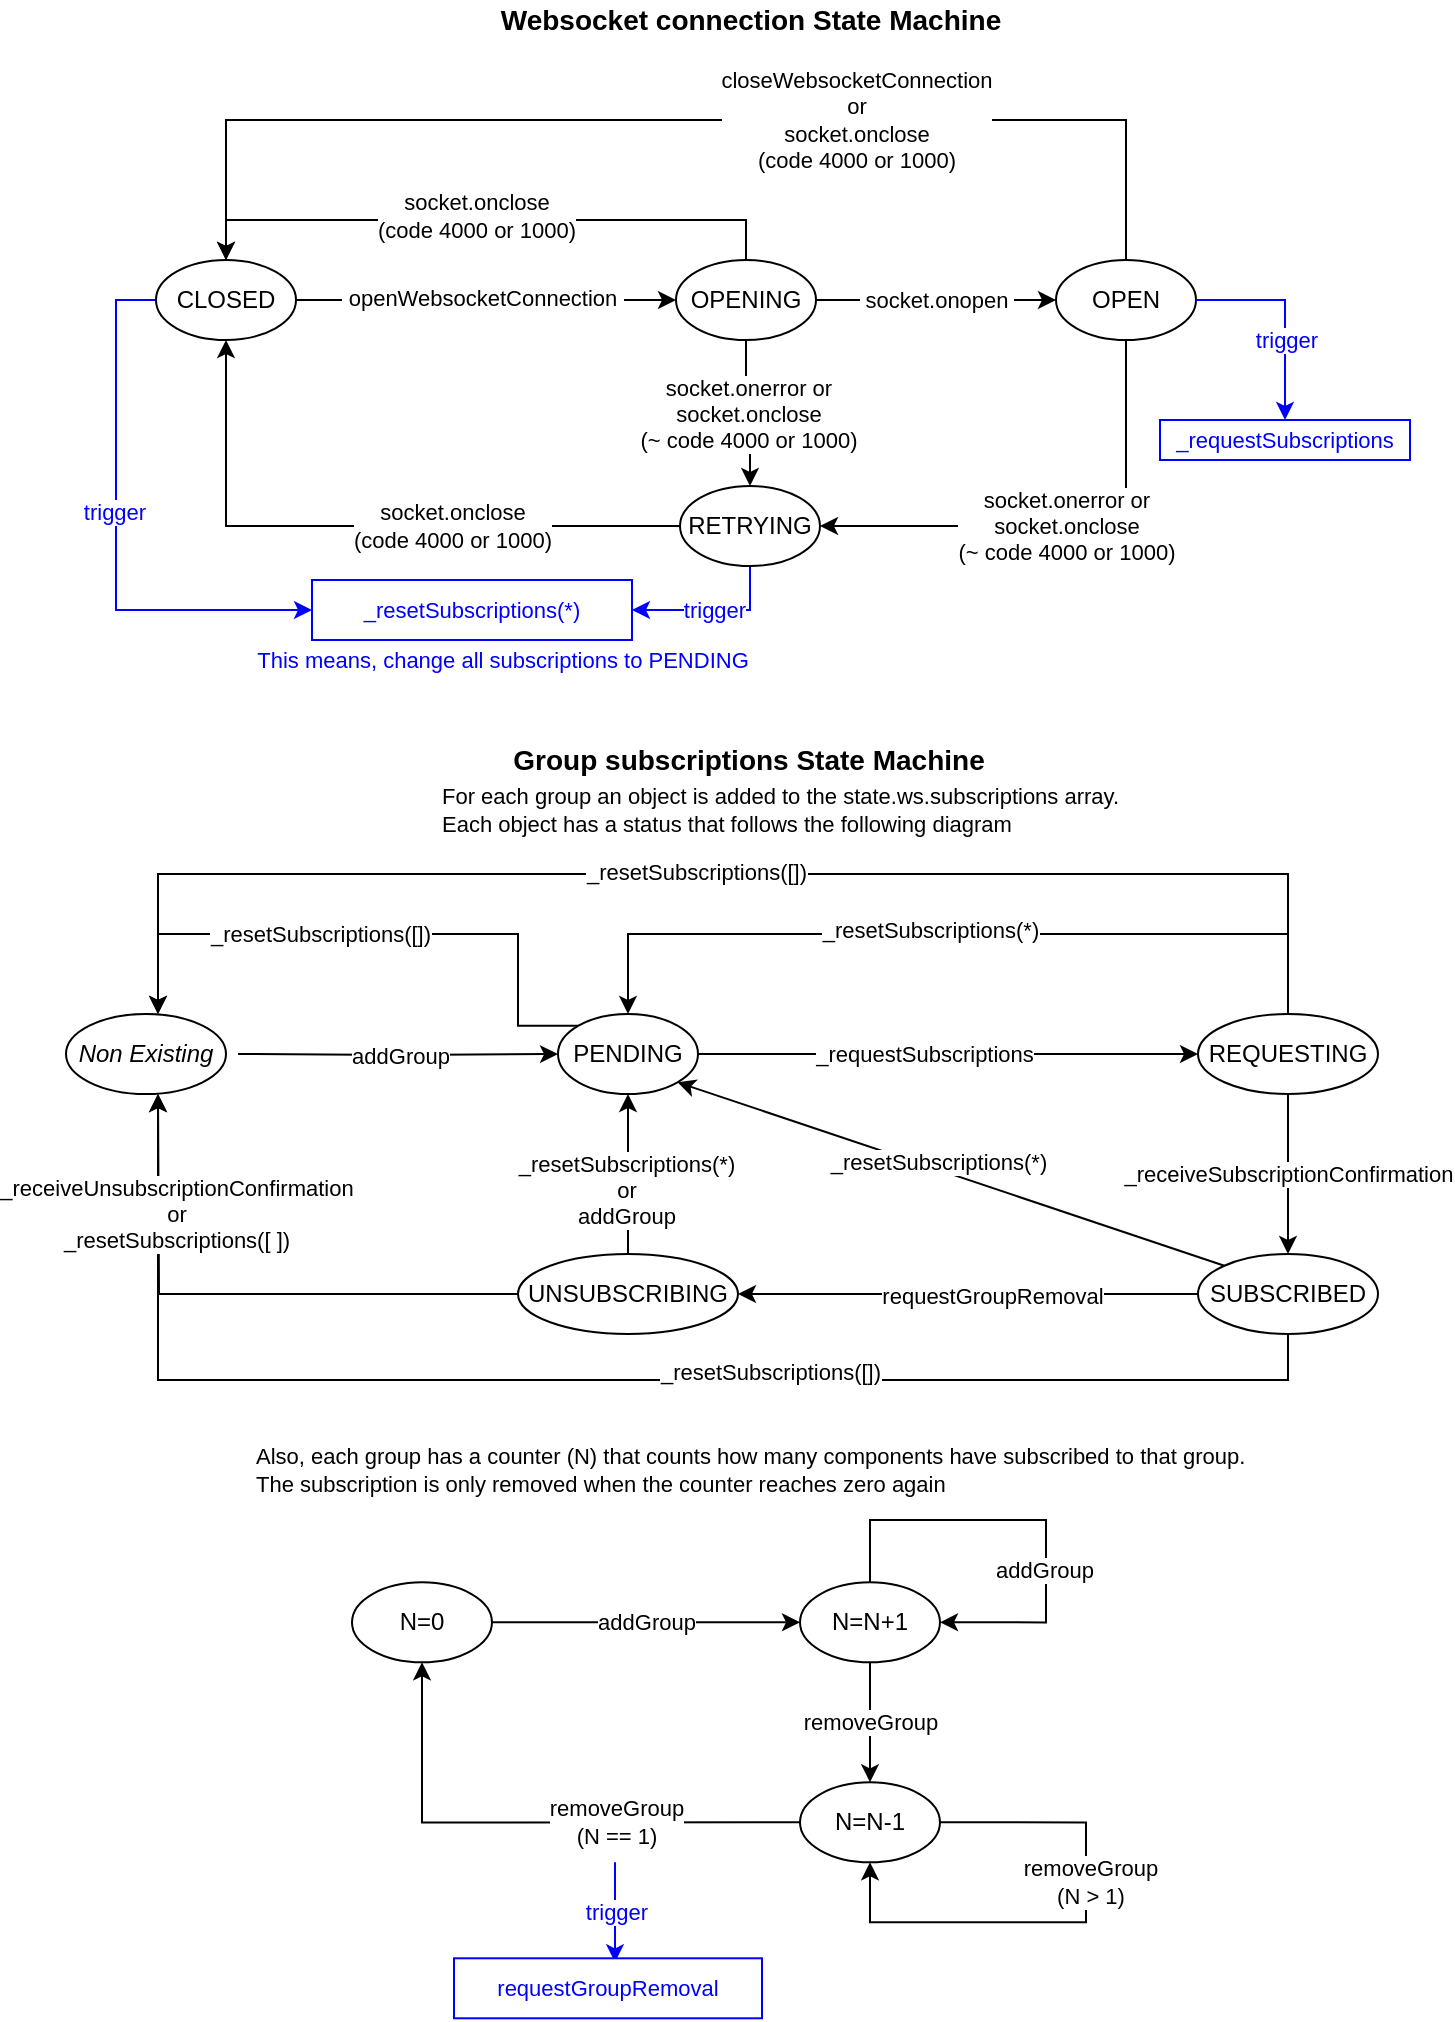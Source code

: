 <mxfile version="13.1.3">
    <diagram id="kEPYXezzI-eteoRro5Sk" name="Page-1">
        <mxGraphModel dx="2169" dy="1416" grid="1" gridSize="10" guides="1" tooltips="1" connect="1" arrows="1" fold="1" page="1" pageScale="1" pageWidth="850" pageHeight="1400" math="0" shadow="0">
            <root>
                <mxCell id="0"/>
                <mxCell id="1" parent="0"/>
                <mxCell id="5eSl7V-lfJAm6dB7IAey-51" style="edgeStyle=orthogonalEdgeStyle;rounded=0;orthogonalLoop=1;jettySize=auto;html=1;entryX=0;entryY=0.5;entryDx=0;entryDy=0;strokeColor=#0000FF;fontSize=11;fontColor=#000000;exitX=0;exitY=0.5;exitDx=0;exitDy=0;" parent="1" source="5eSl7V-lfJAm6dB7IAey-1" target="5eSl7V-lfJAm6dB7IAey-45" edge="1">
                    <mxGeometry relative="1" as="geometry">
                        <mxPoint x="162.0" y="343" as="targetPoint"/>
                    </mxGeometry>
                </mxCell>
                <mxCell id="5eSl7V-lfJAm6dB7IAey-52" value="trigger" style="text;html=1;align=center;verticalAlign=middle;resizable=0;points=[];labelBackgroundColor=#ffffff;fontSize=11;fontColor=#0000FF;" parent="5eSl7V-lfJAm6dB7IAey-51" vertex="1" connectable="0">
                    <mxGeometry x="-0.079" y="-1" relative="1" as="geometry">
                        <mxPoint as="offset"/>
                    </mxGeometry>
                </mxCell>
                <mxCell id="5eSl7V-lfJAm6dB7IAey-1" value="CLOSED" style="ellipse;whiteSpace=wrap;html=1;" parent="1" vertex="1">
                    <mxGeometry x="155" y="160" width="70" height="40" as="geometry"/>
                </mxCell>
                <mxCell id="5eSl7V-lfJAm6dB7IAey-10" value="socket.onerror or&lt;br&gt;socket.onclose&lt;br&gt;(~ code 4000 or 1000)" style="edgeStyle=orthogonalEdgeStyle;rounded=0;orthogonalLoop=1;jettySize=auto;html=1;entryX=0.5;entryY=0;entryDx=0;entryDy=0;" parent="1" source="5eSl7V-lfJAm6dB7IAey-2" target="5eSl7V-lfJAm6dB7IAey-4" edge="1">
                    <mxGeometry relative="1" as="geometry"/>
                </mxCell>
                <mxCell id="5eSl7V-lfJAm6dB7IAey-14" style="edgeStyle=orthogonalEdgeStyle;rounded=0;orthogonalLoop=1;jettySize=auto;html=1;exitX=0.5;exitY=0;exitDx=0;exitDy=0;fontSize=11;entryX=0.5;entryY=0;entryDx=0;entryDy=0;" parent="1" source="5eSl7V-lfJAm6dB7IAey-2" target="5eSl7V-lfJAm6dB7IAey-1" edge="1">
                    <mxGeometry relative="1" as="geometry">
                        <mxPoint x="450" y="70" as="targetPoint"/>
                        <Array as="points">
                            <mxPoint x="450" y="140"/>
                            <mxPoint x="190" y="140"/>
                        </Array>
                    </mxGeometry>
                </mxCell>
                <mxCell id="5eSl7V-lfJAm6dB7IAey-15" value="socket.onclose&lt;br&gt;(code 4000 or 1000)" style="text;html=1;align=center;verticalAlign=middle;resizable=0;points=[];labelBackgroundColor=#ffffff;fontSize=11;" parent="5eSl7V-lfJAm6dB7IAey-14" vertex="1" connectable="0">
                    <mxGeometry x="0.035" y="-2" relative="1" as="geometry">
                        <mxPoint as="offset"/>
                    </mxGeometry>
                </mxCell>
                <mxCell id="5eSl7V-lfJAm6dB7IAey-2" value="OPENING" style="ellipse;whiteSpace=wrap;html=1;" parent="1" vertex="1">
                    <mxGeometry x="415" y="160" width="70" height="40" as="geometry"/>
                </mxCell>
                <mxCell id="5eSl7V-lfJAm6dB7IAey-3" value="OPEN" style="ellipse;whiteSpace=wrap;html=1;" parent="1" vertex="1">
                    <mxGeometry x="605" y="160" width="70" height="40" as="geometry"/>
                </mxCell>
                <mxCell id="5eSl7V-lfJAm6dB7IAey-16" value="socket.onclose&lt;br&gt;(code 4000 or 1000)" style="edgeStyle=orthogonalEdgeStyle;rounded=0;orthogonalLoop=1;jettySize=auto;html=1;entryX=0.5;entryY=1;entryDx=0;entryDy=0;fontSize=11;" parent="1" source="5eSl7V-lfJAm6dB7IAey-4" target="5eSl7V-lfJAm6dB7IAey-1" edge="1">
                    <mxGeometry x="-0.288" relative="1" as="geometry">
                        <mxPoint as="offset"/>
                    </mxGeometry>
                </mxCell>
                <mxCell id="5eSl7V-lfJAm6dB7IAey-47" value="&lt;font color=&quot;#0000ff&quot;&gt;trigger&lt;/font&gt;" style="edgeStyle=orthogonalEdgeStyle;rounded=0;orthogonalLoop=1;jettySize=auto;html=1;exitX=0.5;exitY=1;exitDx=0;exitDy=0;entryX=1;entryY=0.5;entryDx=0;entryDy=0;fontSize=11;strokeColor=#0000FF;" parent="1" source="5eSl7V-lfJAm6dB7IAey-4" target="5eSl7V-lfJAm6dB7IAey-45" edge="1">
                    <mxGeometry relative="1" as="geometry"/>
                </mxCell>
                <mxCell id="5eSl7V-lfJAm6dB7IAey-4" value="RETRYING" style="ellipse;whiteSpace=wrap;html=1;" parent="1" vertex="1">
                    <mxGeometry x="417" y="273" width="70" height="40" as="geometry"/>
                </mxCell>
                <mxCell id="5eSl7V-lfJAm6dB7IAey-5" value="" style="endArrow=classic;html=1;entryX=0;entryY=0.5;entryDx=0;entryDy=0;exitX=1;exitY=0.5;exitDx=0;exitDy=0;" parent="1" source="5eSl7V-lfJAm6dB7IAey-1" target="5eSl7V-lfJAm6dB7IAey-2" edge="1">
                    <mxGeometry width="50" height="50" relative="1" as="geometry">
                        <mxPoint x="365" y="480" as="sourcePoint"/>
                        <mxPoint x="415" y="430" as="targetPoint"/>
                    </mxGeometry>
                </mxCell>
                <mxCell id="5eSl7V-lfJAm6dB7IAey-9" value="&amp;nbsp;openWebsocketConnection&amp;nbsp;" style="text;html=1;align=center;verticalAlign=middle;resizable=0;points=[];labelBackgroundColor=#ffffff;fontSize=11;" parent="5eSl7V-lfJAm6dB7IAey-5" vertex="1" connectable="0">
                    <mxGeometry x="-0.022" y="1" relative="1" as="geometry">
                        <mxPoint as="offset"/>
                    </mxGeometry>
                </mxCell>
                <mxCell id="5eSl7V-lfJAm6dB7IAey-7" value="&lt;font style=&quot;font-size: 11px&quot;&gt;&amp;nbsp;socket.onopen&amp;nbsp;&lt;/font&gt;" style="endArrow=classic;html=1;entryX=0;entryY=0.5;entryDx=0;entryDy=0;exitX=1;exitY=0.5;exitDx=0;exitDy=0;" parent="1" source="5eSl7V-lfJAm6dB7IAey-2" target="5eSl7V-lfJAm6dB7IAey-3" edge="1">
                    <mxGeometry width="50" height="50" relative="1" as="geometry">
                        <mxPoint x="365" y="480" as="sourcePoint"/>
                        <mxPoint x="415" y="430" as="targetPoint"/>
                    </mxGeometry>
                </mxCell>
                <mxCell id="5eSl7V-lfJAm6dB7IAey-12" value="socket.onerror or&lt;br&gt;socket.onclose&lt;br&gt;(~ code 4000 or 1000)" style="edgeStyle=orthogonalEdgeStyle;rounded=0;orthogonalLoop=1;jettySize=auto;html=1;entryX=1;entryY=0.5;entryDx=0;entryDy=0;exitX=0.5;exitY=1;exitDx=0;exitDy=0;" parent="1" source="5eSl7V-lfJAm6dB7IAey-3" target="5eSl7V-lfJAm6dB7IAey-4" edge="1">
                    <mxGeometry relative="1" as="geometry">
                        <mxPoint x="460" y="210" as="sourcePoint"/>
                        <mxPoint x="460" y="330" as="targetPoint"/>
                    </mxGeometry>
                </mxCell>
                <mxCell id="5eSl7V-lfJAm6dB7IAey-13" value="closeWebsocketConnection&lt;br&gt;or&lt;br&gt;socket.onclose&lt;br&gt;(code 4000 or 1000)" style="edgeStyle=orthogonalEdgeStyle;rounded=0;orthogonalLoop=1;jettySize=auto;html=1;entryX=0.5;entryY=0;entryDx=0;entryDy=0;exitX=0.5;exitY=0;exitDx=0;exitDy=0;" parent="1" source="5eSl7V-lfJAm6dB7IAey-3" target="5eSl7V-lfJAm6dB7IAey-1" edge="1">
                    <mxGeometry x="-0.305" relative="1" as="geometry">
                        <mxPoint x="690" y="210" as="sourcePoint"/>
                        <mxPoint x="495" y="350" as="targetPoint"/>
                        <Array as="points">
                            <mxPoint x="640" y="90"/>
                            <mxPoint x="190" y="90"/>
                        </Array>
                        <mxPoint as="offset"/>
                    </mxGeometry>
                </mxCell>
                <mxCell id="5eSl7V-lfJAm6dB7IAey-17" value="&lt;font style=&quot;font-size: 14px&quot;&gt;Websocket connection State Machine&lt;/font&gt;" style="text;html=1;align=center;verticalAlign=middle;resizable=0;points=[];autosize=1;fontSize=11;fontStyle=1" parent="1" vertex="1">
                    <mxGeometry x="317" y="30" width="270" height="20" as="geometry"/>
                </mxCell>
                <mxCell id="5eSl7V-lfJAm6dB7IAey-20" value="&lt;font style=&quot;font-size: 14px&quot;&gt;Group subscriptions State Machine&lt;/font&gt;" style="text;html=1;align=center;verticalAlign=middle;resizable=0;points=[];autosize=1;fontSize=11;fontStyle=1" parent="1" vertex="1">
                    <mxGeometry x="326" y="400" width="250" height="20" as="geometry"/>
                </mxCell>
                <mxCell id="5eSl7V-lfJAm6dB7IAey-28" style="edgeStyle=orthogonalEdgeStyle;rounded=0;orthogonalLoop=1;jettySize=auto;html=1;exitX=1;exitY=0.5;exitDx=0;exitDy=0;fontSize=11;" parent="1" source="5eSl7V-lfJAm6dB7IAey-21" target="5eSl7V-lfJAm6dB7IAey-23" edge="1">
                    <mxGeometry relative="1" as="geometry"/>
                </mxCell>
                <mxCell id="5eSl7V-lfJAm6dB7IAey-29" value="_requestSubscriptions" style="text;html=1;align=center;verticalAlign=middle;resizable=0;points=[];labelBackgroundColor=#ffffff;fontSize=11;" parent="5eSl7V-lfJAm6dB7IAey-28" vertex="1" connectable="0">
                    <mxGeometry x="-0.275" y="4" relative="1" as="geometry">
                        <mxPoint x="22" y="4" as="offset"/>
                    </mxGeometry>
                </mxCell>
                <mxCell id="5eSl7V-lfJAm6dB7IAey-53" style="edgeStyle=orthogonalEdgeStyle;rounded=0;orthogonalLoop=1;jettySize=auto;html=1;exitX=0;exitY=0;exitDx=0;exitDy=0;entryX=0.5;entryY=0;entryDx=0;entryDy=0;strokeColor=#000000;fontSize=11;fontColor=#0000FF;" parent="1" source="5eSl7V-lfJAm6dB7IAey-21" edge="1">
                    <mxGeometry relative="1" as="geometry">
                        <mxPoint x="156" y="537" as="targetPoint"/>
                        <Array as="points">
                            <mxPoint x="336" y="543"/>
                            <mxPoint x="336" y="497"/>
                            <mxPoint x="156" y="497"/>
                        </Array>
                    </mxGeometry>
                </mxCell>
                <mxCell id="5eSl7V-lfJAm6dB7IAey-55" value="&lt;span style=&quot;color: rgb(0 , 0 , 0) ; white-space: normal&quot;&gt;_resetSubscriptions([])&lt;/span&gt;" style="text;html=1;align=center;verticalAlign=middle;resizable=0;points=[];labelBackgroundColor=#ffffff;fontSize=11;fontColor=#0000FF;" parent="5eSl7V-lfJAm6dB7IAey-53" vertex="1" connectable="0">
                    <mxGeometry x="0.183" relative="1" as="geometry">
                        <mxPoint as="offset"/>
                    </mxGeometry>
                </mxCell>
                <mxCell id="5eSl7V-lfJAm6dB7IAey-21" value="PENDING" style="ellipse;whiteSpace=wrap;html=1;" parent="1" vertex="1">
                    <mxGeometry x="356" y="537" width="70" height="40" as="geometry"/>
                </mxCell>
                <mxCell id="5eSl7V-lfJAm6dB7IAey-27" value="&lt;div&gt;addGroup&lt;br&gt;&lt;/div&gt;" style="edgeStyle=orthogonalEdgeStyle;rounded=0;orthogonalLoop=1;jettySize=auto;html=1;entryX=0;entryY=0.5;entryDx=0;entryDy=0;fontSize=11;" parent="1" target="5eSl7V-lfJAm6dB7IAey-21" edge="1">
                    <mxGeometry relative="1" as="geometry">
                        <mxPoint x="196" y="557" as="sourcePoint"/>
                    </mxGeometry>
                </mxCell>
                <mxCell id="5eSl7V-lfJAm6dB7IAey-22" value="&lt;i&gt;Non Existing&lt;/i&gt;" style="ellipse;whiteSpace=wrap;html=1;" parent="1" vertex="1">
                    <mxGeometry x="110" y="537" width="80" height="40" as="geometry"/>
                </mxCell>
                <mxCell id="5eSl7V-lfJAm6dB7IAey-30" value="_receiveSubscriptionConfirmation" style="edgeStyle=orthogonalEdgeStyle;rounded=0;orthogonalLoop=1;jettySize=auto;html=1;entryX=0.5;entryY=0;entryDx=0;entryDy=0;fontSize=11;" parent="1" source="5eSl7V-lfJAm6dB7IAey-23" target="5eSl7V-lfJAm6dB7IAey-24" edge="1">
                    <mxGeometry relative="1" as="geometry"/>
                </mxCell>
                <mxCell id="5eSl7V-lfJAm6dB7IAey-38" style="edgeStyle=orthogonalEdgeStyle;rounded=0;orthogonalLoop=1;jettySize=auto;html=1;exitX=0.5;exitY=0;exitDx=0;exitDy=0;entryX=0.5;entryY=0;entryDx=0;entryDy=0;fontSize=11;" parent="1" source="5eSl7V-lfJAm6dB7IAey-23" target="5eSl7V-lfJAm6dB7IAey-21" edge="1">
                    <mxGeometry relative="1" as="geometry">
                        <Array as="points">
                            <mxPoint x="721" y="497"/>
                            <mxPoint x="391" y="497"/>
                        </Array>
                    </mxGeometry>
                </mxCell>
                <mxCell id="5eSl7V-lfJAm6dB7IAey-40" value="&lt;span style=&quot;white-space: normal&quot;&gt;_resetSubscriptions(*)&lt;/span&gt;" style="text;html=1;align=center;verticalAlign=middle;resizable=0;points=[];labelBackgroundColor=#ffffff;fontSize=11;" parent="5eSl7V-lfJAm6dB7IAey-38" vertex="1" connectable="0">
                    <mxGeometry x="0.07" y="-2" relative="1" as="geometry">
                        <mxPoint as="offset"/>
                    </mxGeometry>
                </mxCell>
                <mxCell id="5eSl7V-lfJAm6dB7IAey-58" style="edgeStyle=orthogonalEdgeStyle;rounded=0;orthogonalLoop=1;jettySize=auto;html=1;exitX=0.5;exitY=0;exitDx=0;exitDy=0;entryX=0.5;entryY=0;entryDx=0;entryDy=0;strokeColor=#000000;fontSize=11;fontColor=#0000FF;" parent="1" source="5eSl7V-lfJAm6dB7IAey-23" edge="1">
                    <mxGeometry relative="1" as="geometry">
                        <mxPoint x="156" y="537" as="targetPoint"/>
                        <Array as="points">
                            <mxPoint x="721" y="467"/>
                            <mxPoint x="156" y="467"/>
                        </Array>
                    </mxGeometry>
                </mxCell>
                <mxCell id="5eSl7V-lfJAm6dB7IAey-59" value="&lt;span style=&quot;color: rgb(0 , 0 , 0) ; white-space: normal&quot;&gt;_resetSubscriptions([])&lt;/span&gt;" style="text;html=1;align=center;verticalAlign=middle;resizable=0;points=[];labelBackgroundColor=#ffffff;fontSize=11;fontColor=#0000FF;" parent="5eSl7V-lfJAm6dB7IAey-58" vertex="1" connectable="0">
                    <mxGeometry x="0.038" y="-1" relative="1" as="geometry">
                        <mxPoint as="offset"/>
                    </mxGeometry>
                </mxCell>
                <mxCell id="5eSl7V-lfJAm6dB7IAey-23" value="REQUESTING" style="ellipse;whiteSpace=wrap;html=1;" parent="1" vertex="1">
                    <mxGeometry x="676" y="537" width="90" height="40" as="geometry"/>
                </mxCell>
                <mxCell id="5eSl7V-lfJAm6dB7IAey-26" value="" style="edgeStyle=orthogonalEdgeStyle;rounded=0;orthogonalLoop=1;jettySize=auto;html=1;fontSize=11;" parent="1" source="5eSl7V-lfJAm6dB7IAey-24" target="5eSl7V-lfJAm6dB7IAey-25" edge="1">
                    <mxGeometry relative="1" as="geometry"/>
                </mxCell>
                <mxCell id="5eSl7V-lfJAm6dB7IAey-31" value="requestGroupRemoval" style="text;html=1;align=center;verticalAlign=middle;resizable=0;points=[];labelBackgroundColor=#ffffff;fontSize=11;" parent="5eSl7V-lfJAm6dB7IAey-26" vertex="1" connectable="0">
                    <mxGeometry x="-0.105" y="1" relative="1" as="geometry">
                        <mxPoint as="offset"/>
                    </mxGeometry>
                </mxCell>
                <mxCell id="5eSl7V-lfJAm6dB7IAey-36" style="rounded=0;orthogonalLoop=1;jettySize=auto;html=1;exitX=0;exitY=0;exitDx=0;exitDy=0;entryX=1;entryY=1;entryDx=0;entryDy=0;fontSize=11;" parent="1" source="5eSl7V-lfJAm6dB7IAey-24" target="5eSl7V-lfJAm6dB7IAey-21" edge="1">
                    <mxGeometry relative="1" as="geometry"/>
                </mxCell>
                <mxCell id="5eSl7V-lfJAm6dB7IAey-37" value="&lt;span style=&quot;white-space: normal&quot;&gt;_resetSubscriptions(*)&lt;/span&gt;" style="text;html=1;align=center;verticalAlign=middle;resizable=0;points=[];labelBackgroundColor=#ffffff;fontSize=11;fontColor=#000000;" parent="5eSl7V-lfJAm6dB7IAey-36" vertex="1" connectable="0">
                    <mxGeometry x="0.056" y="-4" relative="1" as="geometry">
                        <mxPoint as="offset"/>
                    </mxGeometry>
                </mxCell>
                <mxCell id="5eSl7V-lfJAm6dB7IAey-56" style="edgeStyle=orthogonalEdgeStyle;rounded=0;orthogonalLoop=1;jettySize=auto;html=1;exitX=0.5;exitY=1;exitDx=0;exitDy=0;strokeColor=#000000;fontSize=11;fontColor=#0000FF;" parent="1" source="5eSl7V-lfJAm6dB7IAey-24" edge="1">
                    <mxGeometry relative="1" as="geometry">
                        <mxPoint x="156" y="577" as="targetPoint"/>
                        <Array as="points">
                            <mxPoint x="721" y="720"/>
                            <mxPoint x="156" y="720"/>
                        </Array>
                    </mxGeometry>
                </mxCell>
                <mxCell id="5eSl7V-lfJAm6dB7IAey-57" value="&lt;span style=&quot;color: rgb(0 , 0 , 0) ; white-space: normal&quot;&gt;_resetSubscriptions([])&lt;/span&gt;" style="text;html=1;align=center;verticalAlign=middle;resizable=0;points=[];labelBackgroundColor=#ffffff;fontSize=11;fontColor=#0000FF;" parent="5eSl7V-lfJAm6dB7IAey-56" vertex="1" connectable="0">
                    <mxGeometry x="-0.228" y="-4" relative="1" as="geometry">
                        <mxPoint as="offset"/>
                    </mxGeometry>
                </mxCell>
                <mxCell id="5eSl7V-lfJAm6dB7IAey-24" value="SUBSCRIBED" style="ellipse;whiteSpace=wrap;html=1;" parent="1" vertex="1">
                    <mxGeometry x="676" y="657" width="90" height="40" as="geometry"/>
                </mxCell>
                <mxCell id="5eSl7V-lfJAm6dB7IAey-32" style="edgeStyle=orthogonalEdgeStyle;rounded=0;orthogonalLoop=1;jettySize=auto;html=1;exitX=0;exitY=0.5;exitDx=0;exitDy=0;entryX=0.5;entryY=1;entryDx=0;entryDy=0;fontSize=11;" parent="1" source="5eSl7V-lfJAm6dB7IAey-25" edge="1">
                    <mxGeometry relative="1" as="geometry">
                        <mxPoint x="156" y="577" as="targetPoint"/>
                    </mxGeometry>
                </mxCell>
                <mxCell id="5eSl7V-lfJAm6dB7IAey-33" value="_receiveUnsubscriptionConfirmation&lt;br&gt;or&lt;br&gt;&lt;span style=&quot;white-space: normal&quot;&gt;_resetSubscriptions([ ])&lt;/span&gt;" style="text;html=1;align=center;verticalAlign=middle;resizable=0;points=[];labelBackgroundColor=#ffffff;fontSize=11;" parent="5eSl7V-lfJAm6dB7IAey-32" vertex="1" connectable="0">
                    <mxGeometry x="-0.224" y="2" relative="1" as="geometry">
                        <mxPoint x="-63" y="-42" as="offset"/>
                    </mxGeometry>
                </mxCell>
                <mxCell id="5eSl7V-lfJAm6dB7IAey-34" style="edgeStyle=orthogonalEdgeStyle;rounded=0;orthogonalLoop=1;jettySize=auto;html=1;entryX=0.5;entryY=1;entryDx=0;entryDy=0;fontSize=11;" parent="1" source="5eSl7V-lfJAm6dB7IAey-25" target="5eSl7V-lfJAm6dB7IAey-21" edge="1">
                    <mxGeometry relative="1" as="geometry"/>
                </mxCell>
                <mxCell id="5eSl7V-lfJAm6dB7IAey-35" value="&lt;span style=&quot;white-space: normal&quot;&gt;_resetSubscriptions(*)&lt;br&gt;or&lt;br&gt;&lt;/span&gt;addGroup&lt;span style=&quot;white-space: normal&quot;&gt;&lt;br&gt;&lt;/span&gt;" style="text;html=1;align=center;verticalAlign=middle;resizable=0;points=[];labelBackgroundColor=#ffffff;fontSize=11;fontColor=#000000;" parent="5eSl7V-lfJAm6dB7IAey-34" vertex="1" connectable="0">
                    <mxGeometry x="-0.2" y="1" relative="1" as="geometry">
                        <mxPoint as="offset"/>
                    </mxGeometry>
                </mxCell>
                <mxCell id="5eSl7V-lfJAm6dB7IAey-25" value="UNSUBSCRIBING" style="ellipse;whiteSpace=wrap;html=1;" parent="1" vertex="1">
                    <mxGeometry x="336" y="657" width="110" height="40" as="geometry"/>
                </mxCell>
                <mxCell id="5eSl7V-lfJAm6dB7IAey-41" value="&lt;div style=&quot;text-align: justify&quot;&gt;&lt;span&gt;For each group an object is added to the state.ws.subscriptions array.&lt;/span&gt;&lt;/div&gt;&lt;div style=&quot;text-align: justify&quot;&gt;&lt;span&gt;Each object has a status that follows the following diagram&lt;/span&gt;&lt;/div&gt;" style="text;html=1;align=left;verticalAlign=middle;resizable=0;points=[];autosize=1;fontSize=11;" parent="1" vertex="1">
                    <mxGeometry x="296" y="420" width="350" height="30" as="geometry"/>
                </mxCell>
                <mxCell id="5eSl7V-lfJAm6dB7IAey-45" value="&lt;span style=&quot;color: rgb(0 , 0 , 255) ; white-space: normal ; background-color: rgb(255 , 255 , 255)&quot;&gt;_resetSubscriptions(*)&lt;/span&gt;" style="rounded=0;whiteSpace=wrap;html=1;fontSize=11;strokeColor=#0000FF;" parent="1" vertex="1">
                    <mxGeometry x="233" y="320" width="160" height="30" as="geometry"/>
                </mxCell>
                <mxCell id="5eSl7V-lfJAm6dB7IAey-48" value="&lt;font color=&quot;#0000ff&quot;&gt;trigger&lt;/font&gt;" style="edgeStyle=orthogonalEdgeStyle;rounded=0;orthogonalLoop=1;jettySize=auto;html=1;exitX=1;exitY=0.5;exitDx=0;exitDy=0;entryX=0.5;entryY=0;entryDx=0;entryDy=0;fontSize=11;strokeColor=#0000FF;" parent="1" source="5eSl7V-lfJAm6dB7IAey-3" target="5eSl7V-lfJAm6dB7IAey-49" edge="1">
                    <mxGeometry x="-0.148" y="-20" relative="1" as="geometry">
                        <mxPoint x="595.0" y="230" as="sourcePoint"/>
                        <mxPoint x="20" y="20" as="offset"/>
                    </mxGeometry>
                </mxCell>
                <mxCell id="5eSl7V-lfJAm6dB7IAey-49" value="&lt;span style=&quot;white-space: nowrap ; background-color: rgb(255 , 255 , 255)&quot;&gt;&lt;font color=&quot;#0000ff&quot;&gt;_requestSubscriptions&lt;/font&gt;&lt;/span&gt;" style="rounded=0;whiteSpace=wrap;html=1;fontSize=11;strokeColor=#0000FF;" parent="1" vertex="1">
                    <mxGeometry x="657" y="240" width="125" height="20" as="geometry"/>
                </mxCell>
                <mxCell id="5eSl7V-lfJAm6dB7IAey-61" value="This means, change all subscriptions to PENDING" style="text;html=1;align=center;verticalAlign=middle;resizable=0;points=[];autosize=1;fontSize=11;fontColor=#0000FF;" parent="1" vertex="1">
                    <mxGeometry x="198" y="350" width="260" height="20" as="geometry"/>
                </mxCell>
                <mxCell id="qNFNDbe4jiyq5inCQdv4-1" value="N=0" style="ellipse;whiteSpace=wrap;html=1;" parent="1" vertex="1">
                    <mxGeometry x="253" y="821.15" width="70" height="40" as="geometry"/>
                </mxCell>
                <mxCell id="qNFNDbe4jiyq5inCQdv4-8" value="removeGroup" style="edgeStyle=orthogonalEdgeStyle;rounded=0;orthogonalLoop=1;jettySize=auto;html=1;exitX=0.5;exitY=1;exitDx=0;exitDy=0;entryX=0.5;entryY=0;entryDx=0;entryDy=0;" parent="1" source="qNFNDbe4jiyq5inCQdv4-5" target="qNFNDbe4jiyq5inCQdv4-7" edge="1">
                    <mxGeometry relative="1" as="geometry"/>
                </mxCell>
                <mxCell id="qNFNDbe4jiyq5inCQdv4-5" value="N=N+1" style="ellipse;whiteSpace=wrap;html=1;" parent="1" vertex="1">
                    <mxGeometry x="477" y="821.15" width="70" height="40" as="geometry"/>
                </mxCell>
                <mxCell id="qNFNDbe4jiyq5inCQdv4-6" value="&lt;div&gt;addGroup&lt;br&gt;&lt;/div&gt;" style="edgeStyle=orthogonalEdgeStyle;rounded=0;orthogonalLoop=1;jettySize=auto;html=1;entryX=0;entryY=0.5;entryDx=0;entryDy=0;fontSize=11;exitX=1;exitY=0.5;exitDx=0;exitDy=0;" parent="1" source="qNFNDbe4jiyq5inCQdv4-1" target="qNFNDbe4jiyq5inCQdv4-5" edge="1">
                    <mxGeometry relative="1" as="geometry">
                        <mxPoint x="330" y="841.15" as="sourcePoint"/>
                    </mxGeometry>
                </mxCell>
                <mxCell id="qNFNDbe4jiyq5inCQdv4-14" style="edgeStyle=orthogonalEdgeStyle;rounded=0;orthogonalLoop=1;jettySize=auto;html=1;exitX=0;exitY=0.5;exitDx=0;exitDy=0;entryX=0.5;entryY=1;entryDx=0;entryDy=0;" parent="1" source="qNFNDbe4jiyq5inCQdv4-7" target="qNFNDbe4jiyq5inCQdv4-1" edge="1">
                    <mxGeometry relative="1" as="geometry"/>
                </mxCell>
                <mxCell id="qNFNDbe4jiyq5inCQdv4-15" value="removeGroup&lt;br&gt;(N == 1)" style="edgeLabel;html=1;align=center;verticalAlign=middle;resizable=0;points=[];" parent="qNFNDbe4jiyq5inCQdv4-14" vertex="1" connectable="0">
                    <mxGeometry x="-0.178" relative="1" as="geometry">
                        <mxPoint x="17.86" as="offset"/>
                    </mxGeometry>
                </mxCell>
                <mxCell id="qNFNDbe4jiyq5inCQdv4-7" value="N=N-1" style="ellipse;whiteSpace=wrap;html=1;" parent="1" vertex="1">
                    <mxGeometry x="477" y="921.15" width="70" height="40" as="geometry"/>
                </mxCell>
                <mxCell id="qNFNDbe4jiyq5inCQdv4-9" style="edgeStyle=orthogonalEdgeStyle;rounded=0;orthogonalLoop=1;jettySize=auto;html=1;exitX=0.5;exitY=0;exitDx=0;exitDy=0;entryX=1;entryY=0.5;entryDx=0;entryDy=0;" parent="1" source="qNFNDbe4jiyq5inCQdv4-5" target="qNFNDbe4jiyq5inCQdv4-5" edge="1">
                    <mxGeometry relative="1" as="geometry">
                        <Array as="points">
                            <mxPoint x="512" y="790"/>
                            <mxPoint x="600" y="790"/>
                            <mxPoint x="600" y="841"/>
                        </Array>
                    </mxGeometry>
                </mxCell>
                <mxCell id="qNFNDbe4jiyq5inCQdv4-10" value="addGroup" style="edgeLabel;html=1;align=center;verticalAlign=middle;resizable=0;points=[];" parent="qNFNDbe4jiyq5inCQdv4-9" vertex="1" connectable="0">
                    <mxGeometry x="0.382" y="-1" relative="1" as="geometry">
                        <mxPoint y="-10.86" as="offset"/>
                    </mxGeometry>
                </mxCell>
                <mxCell id="qNFNDbe4jiyq5inCQdv4-11" style="edgeStyle=orthogonalEdgeStyle;rounded=0;orthogonalLoop=1;jettySize=auto;html=1;exitX=1;exitY=0.5;exitDx=0;exitDy=0;entryX=0.5;entryY=1;entryDx=0;entryDy=0;" parent="1" source="qNFNDbe4jiyq5inCQdv4-7" target="qNFNDbe4jiyq5inCQdv4-7" edge="1">
                    <mxGeometry relative="1" as="geometry">
                        <Array as="points">
                            <mxPoint x="620" y="941.15"/>
                            <mxPoint x="620" y="991.15"/>
                            <mxPoint x="512" y="991.15"/>
                        </Array>
                    </mxGeometry>
                </mxCell>
                <mxCell id="qNFNDbe4jiyq5inCQdv4-12" value="removeGroup&lt;br&gt;(N &amp;gt; 1)" style="edgeLabel;html=1;align=center;verticalAlign=middle;resizable=0;points=[];" parent="qNFNDbe4jiyq5inCQdv4-11" vertex="1" connectable="0">
                    <mxGeometry x="-0.34" y="-2" relative="1" as="geometry">
                        <mxPoint x="3.97" y="16.74" as="offset"/>
                    </mxGeometry>
                </mxCell>
                <mxCell id="qNFNDbe4jiyq5inCQdv4-16" value="&lt;font color=&quot;#0000ff&quot;&gt;trigger&lt;/font&gt;" style="edgeStyle=orthogonalEdgeStyle;rounded=0;orthogonalLoop=1;jettySize=auto;html=1;fontSize=11;strokeColor=#0000FF;" parent="1" edge="1">
                    <mxGeometry relative="1" as="geometry">
                        <mxPoint x="384.5" y="961.15" as="sourcePoint"/>
                        <mxPoint x="384.5" y="1011.15" as="targetPoint"/>
                        <Array as="points">
                            <mxPoint x="384.5" y="961.15"/>
                        </Array>
                    </mxGeometry>
                </mxCell>
                <mxCell id="qNFNDbe4jiyq5inCQdv4-17" value="&lt;font color=&quot;#0000ff&quot;&gt;requestGroupRemoval&lt;/font&gt;" style="rounded=0;whiteSpace=wrap;html=1;fontSize=11;strokeColor=#0000FF;" parent="1" vertex="1">
                    <mxGeometry x="304" y="1009.15" width="154" height="30" as="geometry"/>
                </mxCell>
                <mxCell id="qNFNDbe4jiyq5inCQdv4-18" value="&lt;div style=&quot;text-align: justify&quot;&gt;Also, each group has a counter (N) that counts how many components have subscribed to that group.&lt;/div&gt;&lt;div style=&quot;text-align: justify&quot;&gt;The subscription is only removed when the counter reaches zero again&lt;/div&gt;" style="text;html=1;align=left;verticalAlign=middle;resizable=0;points=[];autosize=1;fontSize=11;" parent="1" vertex="1">
                    <mxGeometry x="203" y="750" width="510" height="30" as="geometry"/>
                </mxCell>
            </root>
        </mxGraphModel>
    </diagram>
</mxfile>